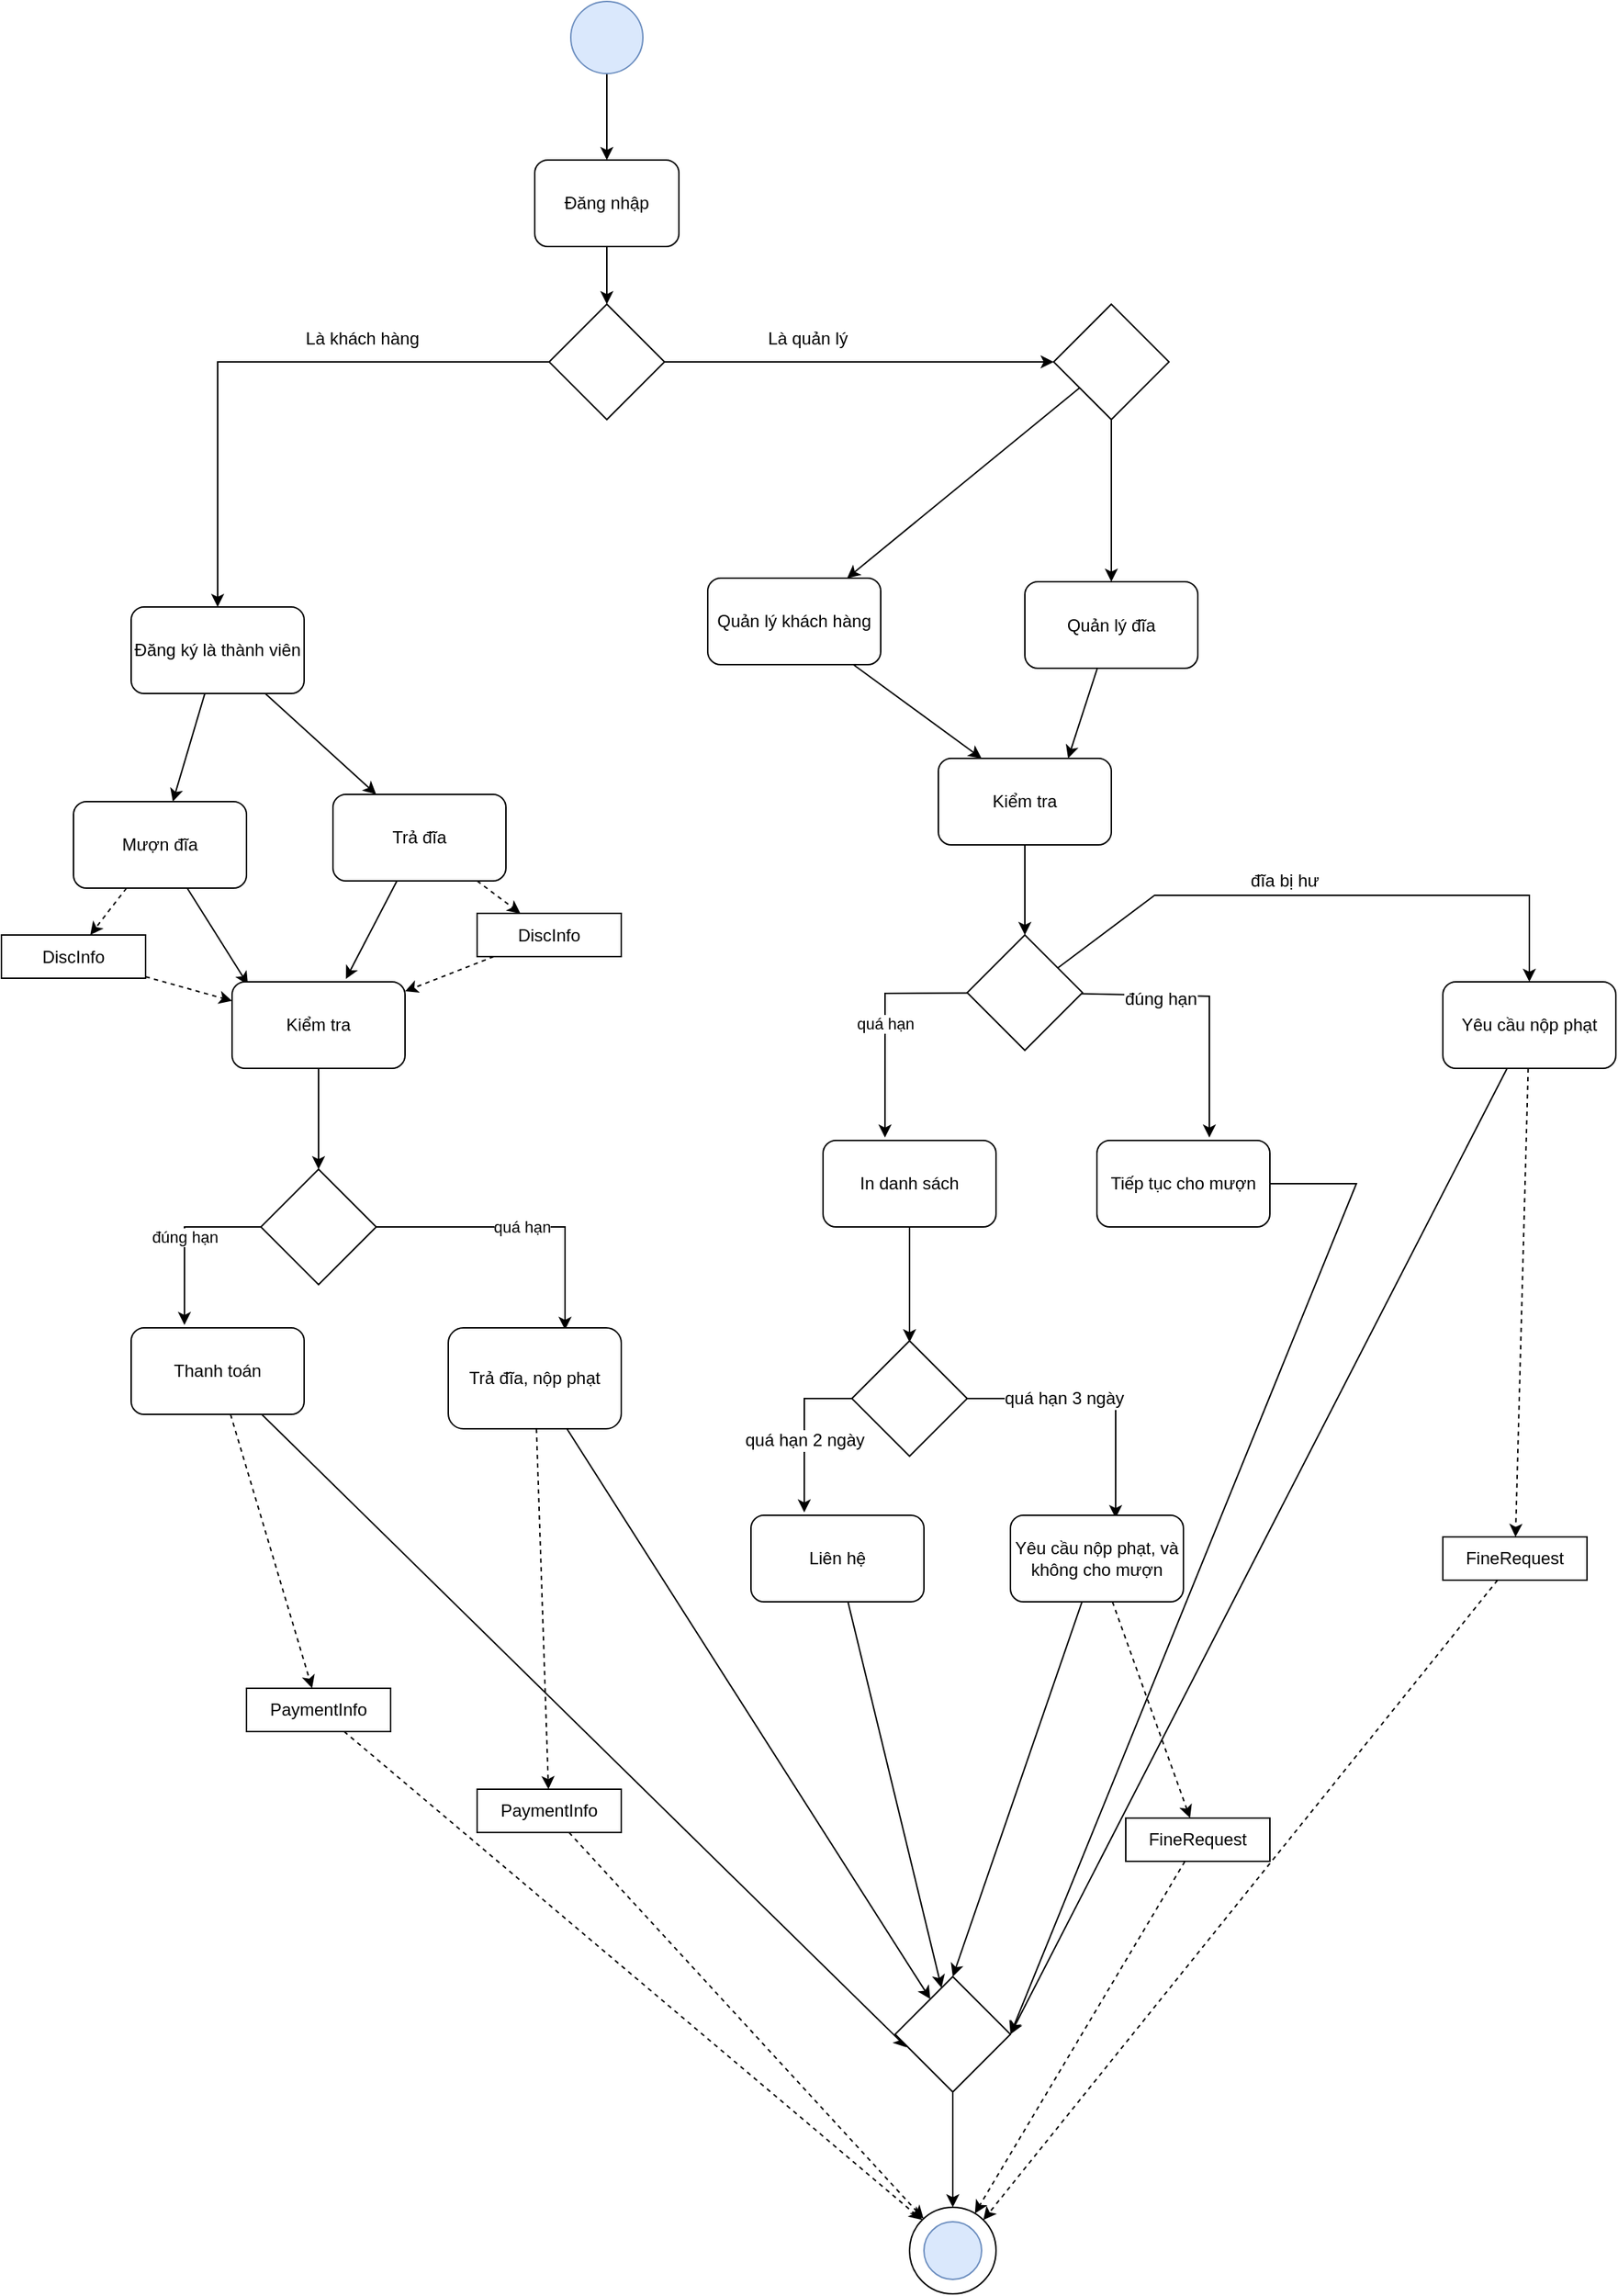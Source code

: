 <mxfile version="10.9.8" type="device"><diagram id="D1Xrm1JHz2PfIVUT6j1k" name="Page-1"><mxGraphModel dx="1422" dy="715" grid="1" gridSize="10" guides="1" tooltips="1" connect="1" arrows="1" fold="1" page="1" pageScale="1" pageWidth="827" pageHeight="1169" math="0" shadow="0"><root><mxCell id="0"/><mxCell id="1" parent="0"/><mxCell id="X3oEnaBDJg9ZG4qANcDl-27" value="" style="edgeStyle=orthogonalEdgeStyle;rounded=0;orthogonalLoop=1;jettySize=auto;html=1;" parent="1" source="X3oEnaBDJg9ZG4qANcDl-6" target="X3oEnaBDJg9ZG4qANcDl-7" edge="1"><mxGeometry relative="1" as="geometry"/></mxCell><mxCell id="X3oEnaBDJg9ZG4qANcDl-6" value="" style="ellipse;whiteSpace=wrap;html=1;aspect=fixed;fillColor=#dae8fc;strokeColor=#6c8ebf;" parent="1" vertex="1"><mxGeometry x="415" y="350" width="50" height="50" as="geometry"/></mxCell><mxCell id="X3oEnaBDJg9ZG4qANcDl-49" value="" style="edgeStyle=orthogonalEdgeStyle;rounded=0;orthogonalLoop=1;jettySize=auto;html=1;" parent="1" source="X3oEnaBDJg9ZG4qANcDl-7" target="X3oEnaBDJg9ZG4qANcDl-48" edge="1"><mxGeometry relative="1" as="geometry"/></mxCell><mxCell id="X3oEnaBDJg9ZG4qANcDl-7" value="Đăng nhập" style="rounded=1;whiteSpace=wrap;html=1;" parent="1" vertex="1"><mxGeometry x="390" y="460" width="100" height="60" as="geometry"/></mxCell><mxCell id="RbXQYB0IY4uzCHkdV-O3-1" style="edgeStyle=orthogonalEdgeStyle;rounded=0;orthogonalLoop=1;jettySize=auto;html=1;" edge="1" parent="1" source="X3oEnaBDJg9ZG4qANcDl-48" target="X3oEnaBDJg9ZG4qANcDl-64"><mxGeometry relative="1" as="geometry"/></mxCell><mxCell id="RbXQYB0IY4uzCHkdV-O3-7" value="Là khách hàng" style="text;html=1;resizable=0;points=[];align=center;verticalAlign=middle;labelBackgroundColor=#ffffff;" vertex="1" connectable="0" parent="RbXQYB0IY4uzCHkdV-O3-1"><mxGeometry x="-0.275" y="-1" relative="1" as="geometry"><mxPoint x="15" y="-15" as="offset"/></mxGeometry></mxCell><mxCell id="RbXQYB0IY4uzCHkdV-O3-3" style="edgeStyle=orthogonalEdgeStyle;rounded=0;orthogonalLoop=1;jettySize=auto;html=1;" edge="1" parent="1" source="X3oEnaBDJg9ZG4qANcDl-48" target="RbXQYB0IY4uzCHkdV-O3-2"><mxGeometry relative="1" as="geometry"/></mxCell><mxCell id="RbXQYB0IY4uzCHkdV-O3-8" value="Là quản lý" style="text;html=1;resizable=0;points=[];align=center;verticalAlign=middle;labelBackgroundColor=#ffffff;" vertex="1" connectable="0" parent="RbXQYB0IY4uzCHkdV-O3-3"><mxGeometry x="-0.367" y="-2" relative="1" as="geometry"><mxPoint x="13" y="-18" as="offset"/></mxGeometry></mxCell><mxCell id="X3oEnaBDJg9ZG4qANcDl-48" value="" style="rhombus;whiteSpace=wrap;html=1;" parent="1" vertex="1"><mxGeometry x="400" y="560" width="80" height="80" as="geometry"/></mxCell><mxCell id="X3oEnaBDJg9ZG4qANcDl-94" value="" style="rounded=0;orthogonalLoop=1;jettySize=auto;html=1;" parent="1" source="X3oEnaBDJg9ZG4qANcDl-64" target="X3oEnaBDJg9ZG4qANcDl-93" edge="1"><mxGeometry relative="1" as="geometry"/></mxCell><mxCell id="X3oEnaBDJg9ZG4qANcDl-102" style="edgeStyle=none;rounded=0;orthogonalLoop=1;jettySize=auto;html=1;entryX=0.25;entryY=0;entryDx=0;entryDy=0;" parent="1" source="X3oEnaBDJg9ZG4qANcDl-64" target="X3oEnaBDJg9ZG4qANcDl-101" edge="1"><mxGeometry relative="1" as="geometry"/></mxCell><mxCell id="X3oEnaBDJg9ZG4qANcDl-64" value="Đăng ký là thành viên" style="rounded=1;whiteSpace=wrap;html=1;" parent="1" vertex="1"><mxGeometry x="110" y="770" width="120" height="60" as="geometry"/></mxCell><mxCell id="X3oEnaBDJg9ZG4qANcDl-73" style="edgeStyle=orthogonalEdgeStyle;rounded=0;orthogonalLoop=1;jettySize=auto;html=1;entryX=0.5;entryY=0;entryDx=0;entryDy=0;" parent="1" source="RbXQYB0IY4uzCHkdV-O3-2" target="X3oEnaBDJg9ZG4qANcDl-66" edge="1"><mxGeometry relative="1" as="geometry"><mxPoint x="760" y="660" as="sourcePoint"/></mxGeometry></mxCell><mxCell id="X3oEnaBDJg9ZG4qANcDl-117" style="edgeStyle=none;rounded=0;orthogonalLoop=1;jettySize=auto;html=1;entryX=0.25;entryY=0;entryDx=0;entryDy=0;" parent="1" source="X3oEnaBDJg9ZG4qANcDl-60" target="X3oEnaBDJg9ZG4qANcDl-114" edge="1"><mxGeometry relative="1" as="geometry"/></mxCell><mxCell id="X3oEnaBDJg9ZG4qANcDl-60" value="Quản lý khách hàng" style="rounded=1;whiteSpace=wrap;html=1;" parent="1" vertex="1"><mxGeometry x="510" y="750" width="120" height="60" as="geometry"/></mxCell><mxCell id="X3oEnaBDJg9ZG4qANcDl-116" style="edgeStyle=none;rounded=0;orthogonalLoop=1;jettySize=auto;html=1;entryX=0.75;entryY=0;entryDx=0;entryDy=0;" parent="1" source="X3oEnaBDJg9ZG4qANcDl-66" target="X3oEnaBDJg9ZG4qANcDl-114" edge="1"><mxGeometry relative="1" as="geometry"/></mxCell><mxCell id="X3oEnaBDJg9ZG4qANcDl-66" value="Quản lý đĩa" style="rounded=1;whiteSpace=wrap;html=1;" parent="1" vertex="1"><mxGeometry x="730" y="752.5" width="120" height="60" as="geometry"/></mxCell><mxCell id="X3oEnaBDJg9ZG4qANcDl-103" value="đúng hạn" style="edgeStyle=none;rounded=0;orthogonalLoop=1;jettySize=auto;html=1;entryX=0.308;entryY=-0.033;entryDx=0;entryDy=0;entryPerimeter=0;" parent="1" source="X3oEnaBDJg9ZG4qANcDl-79" target="X3oEnaBDJg9ZG4qANcDl-81" edge="1"><mxGeometry relative="1" as="geometry"><Array as="points"><mxPoint x="160" y="1200"/><mxPoint x="147" y="1200"/></Array></mxGeometry></mxCell><mxCell id="X3oEnaBDJg9ZG4qANcDl-104" value="quá hạn" style="edgeStyle=none;rounded=0;orthogonalLoop=1;jettySize=auto;html=1;entryX=0.675;entryY=0.02;entryDx=0;entryDy=0;entryPerimeter=0;" parent="1" source="X3oEnaBDJg9ZG4qANcDl-79" target="X3oEnaBDJg9ZG4qANcDl-82" edge="1"><mxGeometry relative="1" as="geometry"><Array as="points"><mxPoint x="411" y="1200"/></Array></mxGeometry></mxCell><mxCell id="X3oEnaBDJg9ZG4qANcDl-79" value="" style="rhombus;whiteSpace=wrap;html=1;" parent="1" vertex="1"><mxGeometry x="200" y="1160" width="80" height="80" as="geometry"/></mxCell><mxCell id="X3oEnaBDJg9ZG4qANcDl-138" style="edgeStyle=none;rounded=0;orthogonalLoop=1;jettySize=auto;html=1;entryX=0.1;entryY=0.613;entryDx=0;entryDy=0;entryPerimeter=0;" parent="1" source="X3oEnaBDJg9ZG4qANcDl-81" target="X3oEnaBDJg9ZG4qANcDl-136" edge="1"><mxGeometry relative="1" as="geometry"/></mxCell><mxCell id="RbXQYB0IY4uzCHkdV-O3-12" style="edgeStyle=none;rounded=0;orthogonalLoop=1;jettySize=auto;html=1;dashed=1;" edge="1" parent="1" source="X3oEnaBDJg9ZG4qANcDl-81" target="RbXQYB0IY4uzCHkdV-O3-9"><mxGeometry relative="1" as="geometry"/></mxCell><mxCell id="X3oEnaBDJg9ZG4qANcDl-81" value="Thanh toán" style="rounded=1;whiteSpace=wrap;html=1;" parent="1" vertex="1"><mxGeometry x="110" y="1270" width="120" height="60" as="geometry"/></mxCell><mxCell id="X3oEnaBDJg9ZG4qANcDl-139" style="edgeStyle=none;rounded=0;orthogonalLoop=1;jettySize=auto;html=1;" parent="1" source="X3oEnaBDJg9ZG4qANcDl-82" target="X3oEnaBDJg9ZG4qANcDl-136" edge="1"><mxGeometry relative="1" as="geometry"/></mxCell><mxCell id="RbXQYB0IY4uzCHkdV-O3-14" style="edgeStyle=none;rounded=0;orthogonalLoop=1;jettySize=auto;html=1;dashed=1;" edge="1" parent="1" source="X3oEnaBDJg9ZG4qANcDl-82" target="RbXQYB0IY4uzCHkdV-O3-11"><mxGeometry relative="1" as="geometry"/></mxCell><mxCell id="X3oEnaBDJg9ZG4qANcDl-82" value="Trả đĩa, nộp phạt" style="rounded=1;whiteSpace=wrap;html=1;" parent="1" vertex="1"><mxGeometry x="330" y="1270" width="120" height="70" as="geometry"/></mxCell><mxCell id="X3oEnaBDJg9ZG4qANcDl-119" value="quá hạn" style="edgeStyle=none;rounded=0;orthogonalLoop=1;jettySize=auto;html=1;entryX=0.358;entryY=-0.033;entryDx=0;entryDy=0;entryPerimeter=0;" parent="1" source="X3oEnaBDJg9ZG4qANcDl-89" target="X3oEnaBDJg9ZG4qANcDl-109" edge="1"><mxGeometry relative="1" as="geometry"><Array as="points"><mxPoint x="633" y="1038"/></Array></mxGeometry></mxCell><mxCell id="X3oEnaBDJg9ZG4qANcDl-120" style="edgeStyle=none;rounded=0;orthogonalLoop=1;jettySize=auto;html=1;entryX=0.65;entryY=-0.033;entryDx=0;entryDy=0;entryPerimeter=0;" parent="1" source="X3oEnaBDJg9ZG4qANcDl-89" target="X3oEnaBDJg9ZG4qANcDl-110" edge="1"><mxGeometry relative="1" as="geometry"><Array as="points"><mxPoint x="858" y="1040"/></Array></mxGeometry></mxCell><mxCell id="X3oEnaBDJg9ZG4qANcDl-121" value="đúng hạn" style="text;html=1;resizable=0;points=[];align=center;verticalAlign=middle;labelBackgroundColor=#ffffff;" parent="X3oEnaBDJg9ZG4qANcDl-120" vertex="1" connectable="0"><mxGeometry x="-0.413" y="-2" relative="1" as="geometry"><mxPoint as="offset"/></mxGeometry></mxCell><mxCell id="RbXQYB0IY4uzCHkdV-O3-5" style="edgeStyle=none;rounded=0;orthogonalLoop=1;jettySize=auto;html=1;" edge="1" parent="1" source="X3oEnaBDJg9ZG4qANcDl-89" target="X3oEnaBDJg9ZG4qANcDl-134"><mxGeometry relative="1" as="geometry"><Array as="points"><mxPoint x="820" y="970"/><mxPoint x="1080" y="970"/></Array></mxGeometry></mxCell><mxCell id="RbXQYB0IY4uzCHkdV-O3-6" value="đĩa bị hư" style="text;html=1;resizable=0;points=[];align=center;verticalAlign=middle;labelBackgroundColor=#ffffff;" vertex="1" connectable="0" parent="RbXQYB0IY4uzCHkdV-O3-5"><mxGeometry x="-0.193" y="-3" relative="1" as="geometry"><mxPoint x="11" y="-13" as="offset"/></mxGeometry></mxCell><mxCell id="X3oEnaBDJg9ZG4qANcDl-89" value="" style="rhombus;whiteSpace=wrap;html=1;" parent="1" vertex="1"><mxGeometry x="690" y="997.5" width="80" height="80" as="geometry"/></mxCell><mxCell id="X3oEnaBDJg9ZG4qANcDl-106" style="edgeStyle=none;rounded=0;orthogonalLoop=1;jettySize=auto;html=1;entryX=0.092;entryY=0.033;entryDx=0;entryDy=0;entryPerimeter=0;" parent="1" source="X3oEnaBDJg9ZG4qANcDl-93" target="X3oEnaBDJg9ZG4qANcDl-105" edge="1"><mxGeometry relative="1" as="geometry"/></mxCell><mxCell id="RbXQYB0IY4uzCHkdV-O3-18" style="edgeStyle=none;rounded=0;orthogonalLoop=1;jettySize=auto;html=1;dashed=1;" edge="1" parent="1" source="X3oEnaBDJg9ZG4qANcDl-93" target="RbXQYB0IY4uzCHkdV-O3-17"><mxGeometry relative="1" as="geometry"/></mxCell><mxCell id="X3oEnaBDJg9ZG4qANcDl-93" value="Mượn đĩa" style="rounded=1;whiteSpace=wrap;html=1;" parent="1" vertex="1"><mxGeometry x="70" y="905" width="120" height="60" as="geometry"/></mxCell><mxCell id="X3oEnaBDJg9ZG4qANcDl-107" style="edgeStyle=none;rounded=0;orthogonalLoop=1;jettySize=auto;html=1;entryX=0.658;entryY=-0.033;entryDx=0;entryDy=0;entryPerimeter=0;" parent="1" source="X3oEnaBDJg9ZG4qANcDl-101" target="X3oEnaBDJg9ZG4qANcDl-105" edge="1"><mxGeometry relative="1" as="geometry"/></mxCell><mxCell id="RbXQYB0IY4uzCHkdV-O3-20" style="edgeStyle=none;rounded=0;orthogonalLoop=1;jettySize=auto;html=1;dashed=1;" edge="1" parent="1" source="X3oEnaBDJg9ZG4qANcDl-101" target="RbXQYB0IY4uzCHkdV-O3-16"><mxGeometry relative="1" as="geometry"/></mxCell><mxCell id="X3oEnaBDJg9ZG4qANcDl-101" value="Trả đĩa" style="rounded=1;whiteSpace=wrap;html=1;" parent="1" vertex="1"><mxGeometry x="250" y="900" width="120" height="60" as="geometry"/></mxCell><mxCell id="X3oEnaBDJg9ZG4qANcDl-108" value="" style="edgeStyle=none;rounded=0;orthogonalLoop=1;jettySize=auto;html=1;" parent="1" source="X3oEnaBDJg9ZG4qANcDl-105" target="X3oEnaBDJg9ZG4qANcDl-79" edge="1"><mxGeometry relative="1" as="geometry"/></mxCell><mxCell id="X3oEnaBDJg9ZG4qANcDl-105" value="Kiểm tra" style="rounded=1;whiteSpace=wrap;html=1;" parent="1" vertex="1"><mxGeometry x="180" y="1030" width="120" height="60" as="geometry"/></mxCell><mxCell id="X3oEnaBDJg9ZG4qANcDl-123" value="" style="edgeStyle=none;rounded=0;orthogonalLoop=1;jettySize=auto;html=1;" parent="1" source="X3oEnaBDJg9ZG4qANcDl-109" edge="1"><mxGeometry relative="1" as="geometry"><mxPoint x="650" y="1280" as="targetPoint"/></mxGeometry></mxCell><mxCell id="X3oEnaBDJg9ZG4qANcDl-109" value="In danh sách" style="rounded=1;whiteSpace=wrap;html=1;" parent="1" vertex="1"><mxGeometry x="590" y="1140" width="120" height="60" as="geometry"/></mxCell><mxCell id="X3oEnaBDJg9ZG4qANcDl-146" style="edgeStyle=none;rounded=0;orthogonalLoop=1;jettySize=auto;html=1;entryX=1;entryY=0.5;entryDx=0;entryDy=0;" parent="1" source="X3oEnaBDJg9ZG4qANcDl-110" target="X3oEnaBDJg9ZG4qANcDl-136" edge="1"><mxGeometry relative="1" as="geometry"><Array as="points"><mxPoint x="960" y="1170"/></Array></mxGeometry></mxCell><mxCell id="X3oEnaBDJg9ZG4qANcDl-110" value="Tiếp tục cho mượn" style="rounded=1;whiteSpace=wrap;html=1;" parent="1" vertex="1"><mxGeometry x="780" y="1140" width="120" height="60" as="geometry"/></mxCell><mxCell id="X3oEnaBDJg9ZG4qANcDl-118" value="" style="edgeStyle=none;rounded=0;orthogonalLoop=1;jettySize=auto;html=1;" parent="1" source="X3oEnaBDJg9ZG4qANcDl-114" target="X3oEnaBDJg9ZG4qANcDl-89" edge="1"><mxGeometry relative="1" as="geometry"/></mxCell><mxCell id="X3oEnaBDJg9ZG4qANcDl-114" value="Kiểm tra" style="rounded=1;whiteSpace=wrap;html=1;" parent="1" vertex="1"><mxGeometry x="670" y="875" width="120" height="60" as="geometry"/></mxCell><mxCell id="X3oEnaBDJg9ZG4qANcDl-130" style="edgeStyle=none;rounded=0;orthogonalLoop=1;jettySize=auto;html=1;entryX=0.608;entryY=0.033;entryDx=0;entryDy=0;entryPerimeter=0;" parent="1" source="X3oEnaBDJg9ZG4qANcDl-124" target="X3oEnaBDJg9ZG4qANcDl-129" edge="1"><mxGeometry relative="1" as="geometry"><Array as="points"><mxPoint x="793" y="1319"/><mxPoint x="793" y="1360"/></Array></mxGeometry></mxCell><mxCell id="X3oEnaBDJg9ZG4qANcDl-131" value="quá hạn 3 ngày" style="text;html=1;resizable=0;points=[];align=center;verticalAlign=middle;labelBackgroundColor=#ffffff;" parent="X3oEnaBDJg9ZG4qANcDl-130" vertex="1" connectable="0"><mxGeometry x="-0.28" relative="1" as="geometry"><mxPoint as="offset"/></mxGeometry></mxCell><mxCell id="X3oEnaBDJg9ZG4qANcDl-140" style="edgeStyle=none;rounded=0;orthogonalLoop=1;jettySize=auto;html=1;entryX=0.308;entryY=-0.033;entryDx=0;entryDy=0;entryPerimeter=0;" parent="1" source="X3oEnaBDJg9ZG4qANcDl-124" target="X3oEnaBDJg9ZG4qANcDl-127" edge="1"><mxGeometry relative="1" as="geometry"><Array as="points"><mxPoint x="577" y="1319"/></Array></mxGeometry></mxCell><mxCell id="X3oEnaBDJg9ZG4qANcDl-141" value="quá hạn 2 ngày" style="text;html=1;resizable=0;points=[];align=center;verticalAlign=middle;labelBackgroundColor=#ffffff;" parent="X3oEnaBDJg9ZG4qANcDl-140" vertex="1" connectable="0"><mxGeometry x="0.107" relative="1" as="geometry"><mxPoint as="offset"/></mxGeometry></mxCell><mxCell id="X3oEnaBDJg9ZG4qANcDl-124" value="" style="rhombus;whiteSpace=wrap;html=1;" parent="1" vertex="1"><mxGeometry x="610" y="1279" width="80" height="80" as="geometry"/></mxCell><mxCell id="X3oEnaBDJg9ZG4qANcDl-142" style="edgeStyle=none;rounded=0;orthogonalLoop=1;jettySize=auto;html=1;" parent="1" source="X3oEnaBDJg9ZG4qANcDl-127" target="X3oEnaBDJg9ZG4qANcDl-136" edge="1"><mxGeometry relative="1" as="geometry"/></mxCell><mxCell id="X3oEnaBDJg9ZG4qANcDl-127" value="Liên hệ" style="rounded=1;whiteSpace=wrap;html=1;" parent="1" vertex="1"><mxGeometry x="540" y="1400" width="120" height="60" as="geometry"/></mxCell><mxCell id="X3oEnaBDJg9ZG4qANcDl-143" style="edgeStyle=none;rounded=0;orthogonalLoop=1;jettySize=auto;html=1;entryX=0.5;entryY=0;entryDx=0;entryDy=0;" parent="1" source="X3oEnaBDJg9ZG4qANcDl-129" target="X3oEnaBDJg9ZG4qANcDl-136" edge="1"><mxGeometry relative="1" as="geometry"/></mxCell><mxCell id="RbXQYB0IY4uzCHkdV-O3-26" style="edgeStyle=none;rounded=0;orthogonalLoop=1;jettySize=auto;html=1;dashed=1;" edge="1" parent="1" source="X3oEnaBDJg9ZG4qANcDl-129" target="RbXQYB0IY4uzCHkdV-O3-23"><mxGeometry relative="1" as="geometry"/></mxCell><mxCell id="X3oEnaBDJg9ZG4qANcDl-129" value="Yêu cầu nộp phạt, và không cho mượn" style="rounded=1;whiteSpace=wrap;html=1;" parent="1" vertex="1"><mxGeometry x="720" y="1400" width="120" height="60" as="geometry"/></mxCell><mxCell id="X3oEnaBDJg9ZG4qANcDl-147" style="edgeStyle=none;rounded=0;orthogonalLoop=1;jettySize=auto;html=1;entryX=1;entryY=0.5;entryDx=0;entryDy=0;" parent="1" source="X3oEnaBDJg9ZG4qANcDl-134" target="X3oEnaBDJg9ZG4qANcDl-136" edge="1"><mxGeometry relative="1" as="geometry"/></mxCell><mxCell id="RbXQYB0IY4uzCHkdV-O3-24" style="edgeStyle=none;rounded=0;orthogonalLoop=1;jettySize=auto;html=1;dashed=1;" edge="1" parent="1" source="X3oEnaBDJg9ZG4qANcDl-134" target="RbXQYB0IY4uzCHkdV-O3-22"><mxGeometry relative="1" as="geometry"/></mxCell><mxCell id="X3oEnaBDJg9ZG4qANcDl-134" value="Yêu cầu nộp phạt" style="rounded=1;whiteSpace=wrap;html=1;" parent="1" vertex="1"><mxGeometry x="1020" y="1030" width="120" height="60" as="geometry"/></mxCell><mxCell id="X3oEnaBDJg9ZG4qANcDl-149" value="" style="edgeStyle=none;rounded=0;orthogonalLoop=1;jettySize=auto;html=1;" parent="1" source="X3oEnaBDJg9ZG4qANcDl-136" edge="1"><mxGeometry relative="1" as="geometry"><mxPoint x="680" y="1880" as="targetPoint"/></mxGeometry></mxCell><mxCell id="X3oEnaBDJg9ZG4qANcDl-136" value="" style="rhombus;whiteSpace=wrap;html=1;" parent="1" vertex="1"><mxGeometry x="640" y="1720" width="80" height="80" as="geometry"/></mxCell><mxCell id="X3oEnaBDJg9ZG4qANcDl-150" value="" style="ellipse;whiteSpace=wrap;html=1;aspect=fixed;" parent="1" vertex="1"><mxGeometry x="650" y="1880" width="60" height="60" as="geometry"/></mxCell><mxCell id="X3oEnaBDJg9ZG4qANcDl-151" value="" style="ellipse;whiteSpace=wrap;html=1;aspect=fixed;fillColor=#dae8fc;strokeColor=#6c8ebf;" parent="1" vertex="1"><mxGeometry x="660" y="1890" width="40" height="40" as="geometry"/></mxCell><mxCell id="RbXQYB0IY4uzCHkdV-O3-4" style="rounded=0;orthogonalLoop=1;jettySize=auto;html=1;" edge="1" parent="1" source="RbXQYB0IY4uzCHkdV-O3-2" target="X3oEnaBDJg9ZG4qANcDl-60"><mxGeometry relative="1" as="geometry"/></mxCell><mxCell id="RbXQYB0IY4uzCHkdV-O3-2" value="" style="rhombus;whiteSpace=wrap;html=1;" vertex="1" parent="1"><mxGeometry x="750" y="560" width="80" height="80" as="geometry"/></mxCell><mxCell id="RbXQYB0IY4uzCHkdV-O3-13" style="edgeStyle=none;rounded=0;orthogonalLoop=1;jettySize=auto;html=1;dashed=1;entryX=0;entryY=0;entryDx=0;entryDy=0;" edge="1" parent="1" source="RbXQYB0IY4uzCHkdV-O3-9" target="X3oEnaBDJg9ZG4qANcDl-150"><mxGeometry relative="1" as="geometry"><mxPoint x="490" y="1760" as="targetPoint"/></mxGeometry></mxCell><mxCell id="RbXQYB0IY4uzCHkdV-O3-9" value="PaymentInfo" style="rounded=0;whiteSpace=wrap;html=1;" vertex="1" parent="1"><mxGeometry x="190" y="1520" width="100" height="30" as="geometry"/></mxCell><mxCell id="RbXQYB0IY4uzCHkdV-O3-15" style="edgeStyle=none;rounded=0;orthogonalLoop=1;jettySize=auto;html=1;dashed=1;" edge="1" parent="1" source="RbXQYB0IY4uzCHkdV-O3-11" target="X3oEnaBDJg9ZG4qANcDl-150"><mxGeometry relative="1" as="geometry"/></mxCell><mxCell id="RbXQYB0IY4uzCHkdV-O3-11" value="PaymentInfo" style="rounded=0;whiteSpace=wrap;html=1;" vertex="1" parent="1"><mxGeometry x="350" y="1590" width="100" height="30" as="geometry"/></mxCell><mxCell id="RbXQYB0IY4uzCHkdV-O3-21" style="edgeStyle=none;rounded=0;orthogonalLoop=1;jettySize=auto;html=1;dashed=1;" edge="1" parent="1" source="RbXQYB0IY4uzCHkdV-O3-16" target="X3oEnaBDJg9ZG4qANcDl-105"><mxGeometry relative="1" as="geometry"/></mxCell><mxCell id="RbXQYB0IY4uzCHkdV-O3-16" value="DiscInfo" style="rounded=0;whiteSpace=wrap;html=1;" vertex="1" parent="1"><mxGeometry x="350" y="982.5" width="100" height="30" as="geometry"/></mxCell><mxCell id="RbXQYB0IY4uzCHkdV-O3-19" style="edgeStyle=none;rounded=0;orthogonalLoop=1;jettySize=auto;html=1;dashed=1;" edge="1" parent="1" source="RbXQYB0IY4uzCHkdV-O3-17" target="X3oEnaBDJg9ZG4qANcDl-105"><mxGeometry relative="1" as="geometry"/></mxCell><mxCell id="RbXQYB0IY4uzCHkdV-O3-17" value="DiscInfo" style="rounded=0;whiteSpace=wrap;html=1;" vertex="1" parent="1"><mxGeometry x="20" y="997.5" width="100" height="30" as="geometry"/></mxCell><mxCell id="RbXQYB0IY4uzCHkdV-O3-25" style="edgeStyle=none;rounded=0;orthogonalLoop=1;jettySize=auto;html=1;entryX=1;entryY=0;entryDx=0;entryDy=0;dashed=1;" edge="1" parent="1" source="RbXQYB0IY4uzCHkdV-O3-22" target="X3oEnaBDJg9ZG4qANcDl-150"><mxGeometry relative="1" as="geometry"/></mxCell><mxCell id="RbXQYB0IY4uzCHkdV-O3-22" value="FineRequest" style="rounded=0;whiteSpace=wrap;html=1;" vertex="1" parent="1"><mxGeometry x="1020" y="1415" width="100" height="30" as="geometry"/></mxCell><mxCell id="RbXQYB0IY4uzCHkdV-O3-27" style="edgeStyle=none;rounded=0;orthogonalLoop=1;jettySize=auto;html=1;dashed=1;" edge="1" parent="1" source="RbXQYB0IY4uzCHkdV-O3-23" target="X3oEnaBDJg9ZG4qANcDl-150"><mxGeometry relative="1" as="geometry"/></mxCell><mxCell id="RbXQYB0IY4uzCHkdV-O3-23" value="FineRequest" style="rounded=0;whiteSpace=wrap;html=1;" vertex="1" parent="1"><mxGeometry x="800" y="1610" width="100" height="30" as="geometry"/></mxCell></root></mxGraphModel></diagram></mxfile>